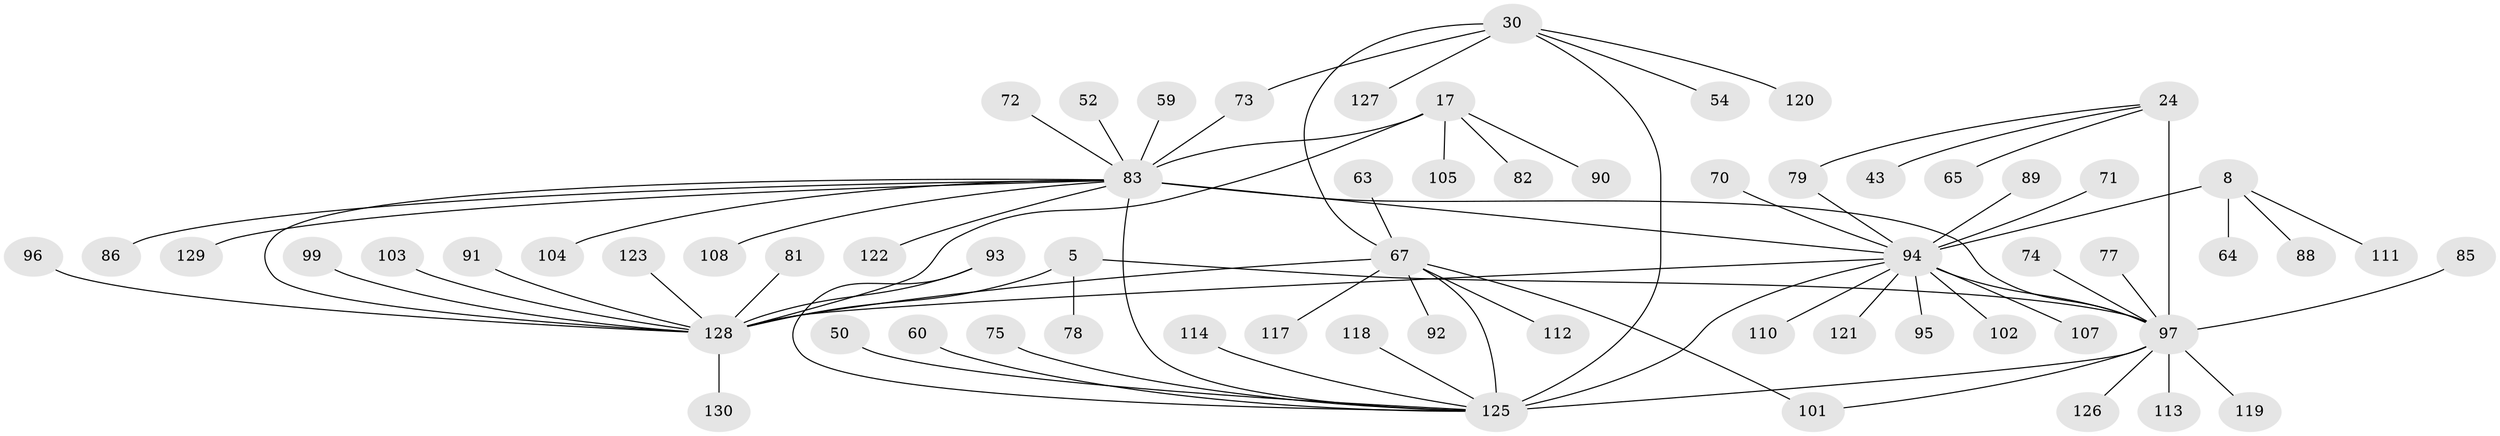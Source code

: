 // original degree distribution, {16: 0.007692307692307693, 9: 0.046153846153846156, 8: 0.046153846153846156, 5: 0.023076923076923078, 7: 0.03076923076923077, 10: 0.046153846153846156, 14: 0.007692307692307693, 6: 0.015384615384615385, 11: 0.015384615384615385, 1: 0.6076923076923076, 3: 0.03076923076923077, 2: 0.12307692307692308}
// Generated by graph-tools (version 1.1) at 2025/58/03/04/25 21:58:49]
// undirected, 65 vertices, 76 edges
graph export_dot {
graph [start="1"]
  node [color=gray90,style=filled];
  5 [super="+4"];
  8 [super="+7"];
  17 [super="+15"];
  24 [super="+21"];
  30 [super="+27"];
  43;
  50;
  52;
  54;
  59;
  60;
  63;
  64;
  65;
  67 [super="+29"];
  70;
  71;
  72;
  73;
  74;
  75;
  77 [super="+62"];
  78;
  79;
  81;
  82;
  83 [super="+18+34+45"];
  85;
  86 [super="+76"];
  88;
  89;
  90;
  91;
  92;
  93;
  94 [super="+11+36+40+41+49+51+53+55"];
  95;
  96;
  97 [super="+32+35"];
  99;
  101;
  102;
  103;
  104;
  105;
  107;
  108 [super="+106"];
  110;
  111;
  112 [super="+80+100"];
  113;
  114;
  117 [super="+98"];
  118 [super="+37"];
  119;
  120 [super="+115"];
  121;
  122;
  123;
  125 [super="+116+28"];
  126;
  127;
  128 [super="+84+46+56+57+66+3+124+58+61+69"];
  129;
  130;
  5 -- 78;
  5 -- 128 [weight=8];
  5 -- 97;
  8 -- 64;
  8 -- 111;
  8 -- 88;
  8 -- 94 [weight=8];
  17 -- 90;
  17 -- 105;
  17 -- 82;
  17 -- 83 [weight=8];
  17 -- 128;
  24 -- 79;
  24 -- 65;
  24 -- 43;
  24 -- 97 [weight=8];
  30 -- 127;
  30 -- 73;
  30 -- 54;
  30 -- 120;
  30 -- 125 [weight=4];
  30 -- 67 [weight=4];
  50 -- 125;
  52 -- 83;
  59 -- 83;
  60 -- 125;
  63 -- 67;
  67 -- 128;
  67 -- 101;
  67 -- 112;
  67 -- 117;
  67 -- 92;
  67 -- 125 [weight=4];
  70 -- 94;
  71 -- 94;
  72 -- 83;
  73 -- 83;
  74 -- 97;
  75 -- 125;
  77 -- 97;
  79 -- 94;
  81 -- 128;
  83 -- 129;
  83 -- 86;
  83 -- 104;
  83 -- 108;
  83 -- 122;
  83 -- 125 [weight=2];
  83 -- 128 [weight=2];
  83 -- 94 [weight=2];
  83 -- 97;
  85 -- 97;
  89 -- 94;
  91 -- 128;
  93 -- 125;
  93 -- 128;
  94 -- 125 [weight=2];
  94 -- 107;
  94 -- 95;
  94 -- 128 [weight=2];
  94 -- 102;
  94 -- 110;
  94 -- 121;
  94 -- 97;
  96 -- 128;
  97 -- 101;
  97 -- 113;
  97 -- 119;
  97 -- 126;
  97 -- 125 [weight=2];
  99 -- 128;
  103 -- 128;
  114 -- 125;
  118 -- 125;
  123 -- 128;
  128 -- 130;
}
